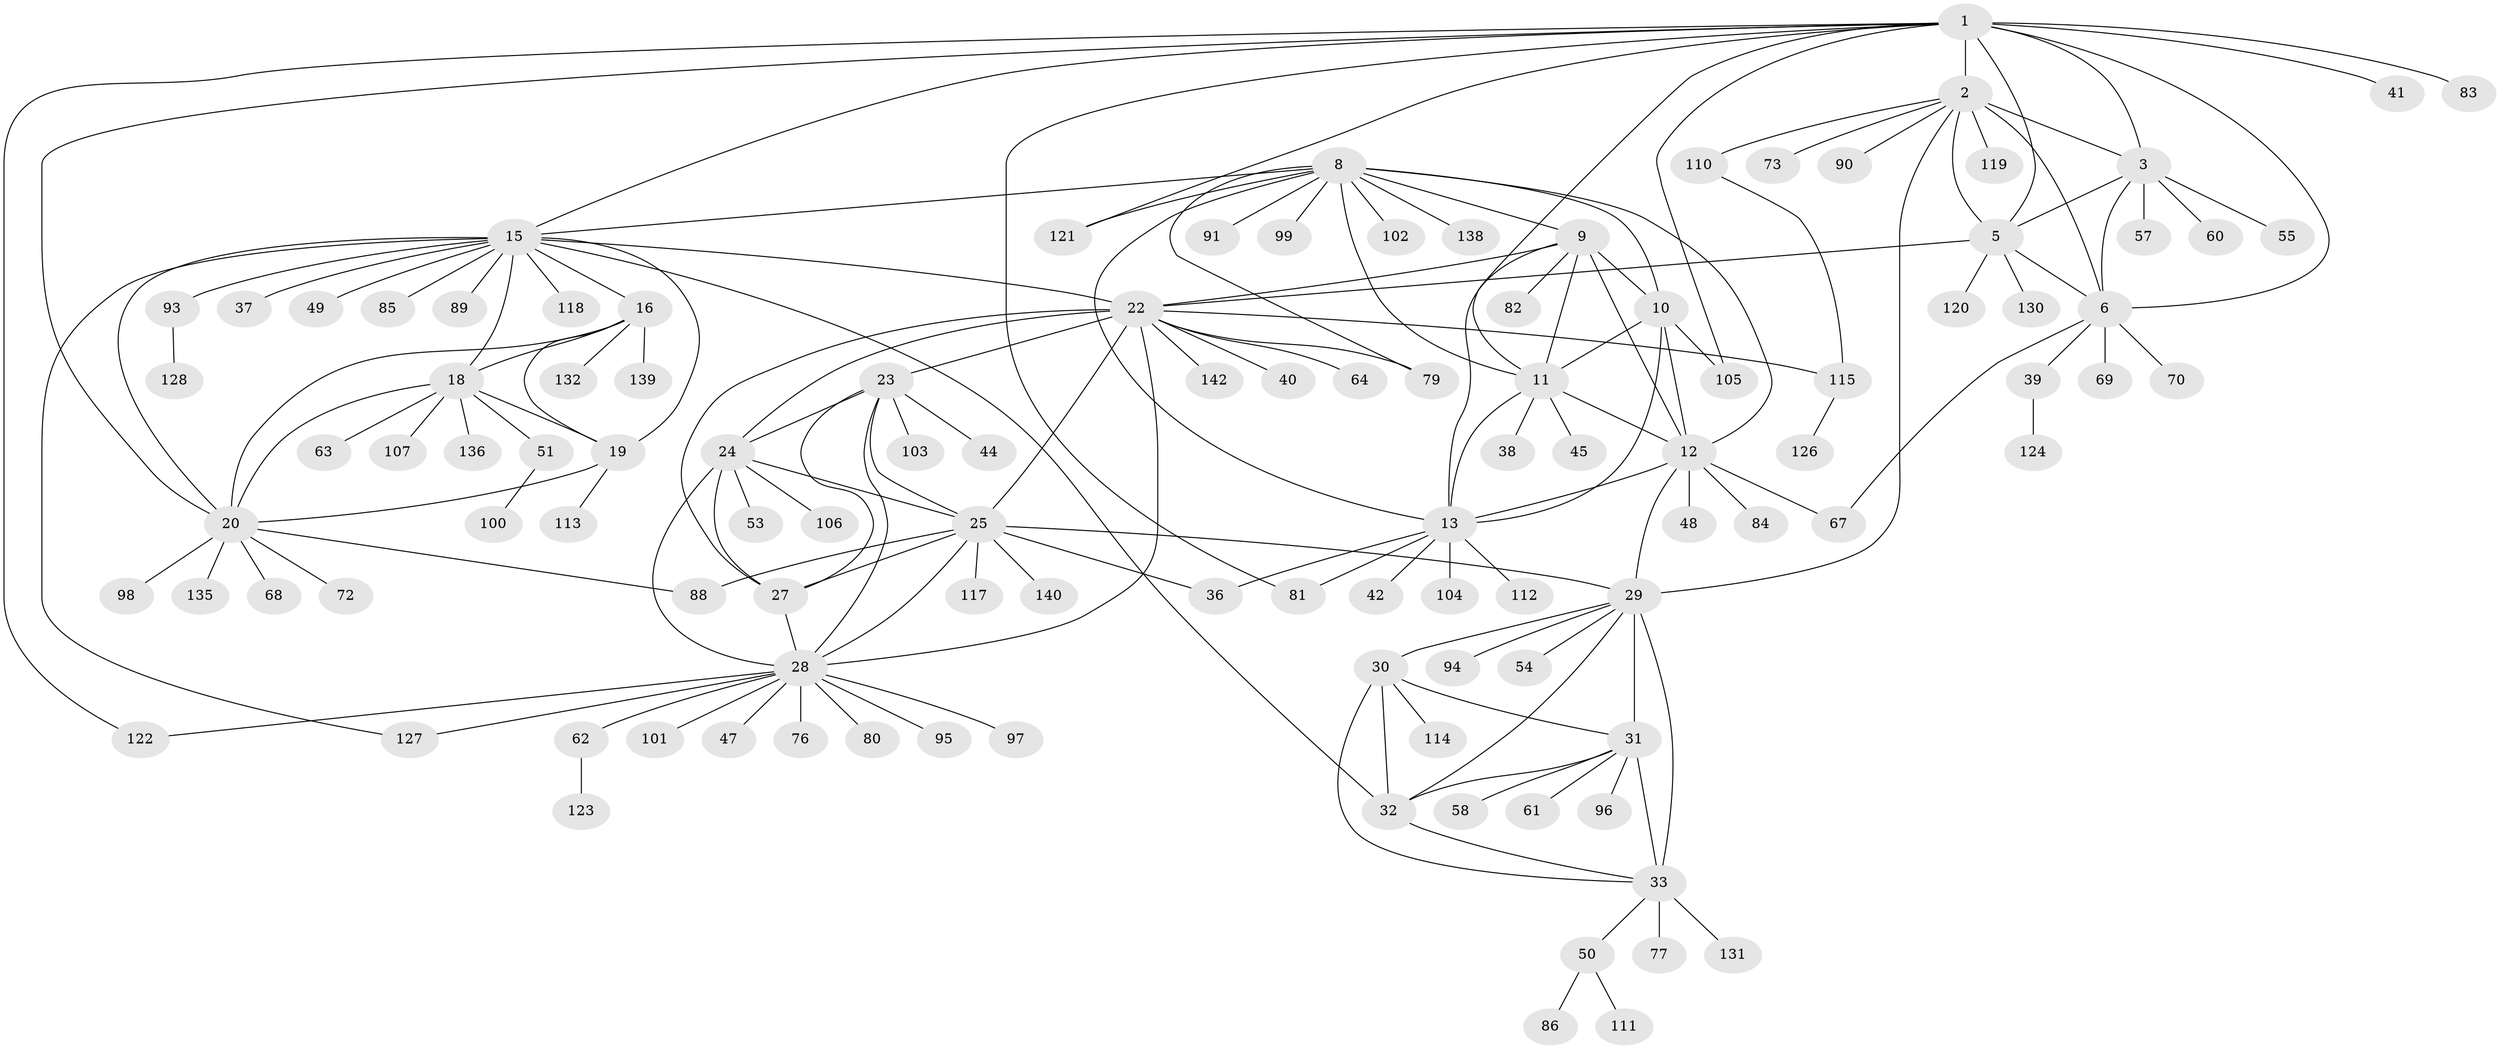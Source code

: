 // Generated by graph-tools (version 1.1) at 2025/24/03/03/25 07:24:17]
// undirected, 112 vertices, 166 edges
graph export_dot {
graph [start="1"]
  node [color=gray90,style=filled];
  1 [super="+52"];
  2 [super="+4"];
  3 [super="+7"];
  5 [super="+133"];
  6 [super="+109"];
  8 [super="+92"];
  9 [super="+141"];
  10;
  11 [super="+14"];
  12 [super="+71"];
  13 [super="+129"];
  15 [super="+17"];
  16 [super="+59"];
  18 [super="+66"];
  19 [super="+108"];
  20 [super="+21"];
  22 [super="+26"];
  23 [super="+116"];
  24 [super="+56"];
  25 [super="+87"];
  27 [super="+74"];
  28 [super="+46"];
  29 [super="+34"];
  30 [super="+43"];
  31 [super="+65"];
  32 [super="+78"];
  33 [super="+35"];
  36;
  37;
  38;
  39;
  40;
  41;
  42;
  44;
  45;
  47;
  48;
  49;
  50;
  51;
  53;
  54;
  55 [super="+125"];
  57;
  58;
  60;
  61;
  62;
  63;
  64;
  67;
  68 [super="+75"];
  69;
  70;
  72;
  73;
  76;
  77;
  79;
  80;
  81 [super="+137"];
  82;
  83;
  84;
  85;
  86;
  88;
  89;
  90;
  91;
  93;
  94;
  95;
  96;
  97 [super="+134"];
  98;
  99;
  100;
  101;
  102;
  103;
  104;
  105;
  106;
  107;
  110;
  111;
  112;
  113;
  114;
  115;
  117;
  118;
  119;
  120;
  121;
  122;
  123;
  124;
  126;
  127;
  128;
  130;
  131;
  132;
  135;
  136;
  138;
  139;
  140;
  142;
  1 -- 2 [weight=2];
  1 -- 3 [weight=2];
  1 -- 5;
  1 -- 6;
  1 -- 20;
  1 -- 41;
  1 -- 83;
  1 -- 121;
  1 -- 122;
  1 -- 105;
  1 -- 15;
  1 -- 11;
  1 -- 81;
  2 -- 3 [weight=4];
  2 -- 5 [weight=2];
  2 -- 6 [weight=2];
  2 -- 90;
  2 -- 29;
  2 -- 73;
  2 -- 110;
  2 -- 119;
  3 -- 5 [weight=2];
  3 -- 6 [weight=2];
  3 -- 55;
  3 -- 57;
  3 -- 60;
  5 -- 6;
  5 -- 120;
  5 -- 130;
  5 -- 22;
  6 -- 39;
  6 -- 67;
  6 -- 69;
  6 -- 70;
  8 -- 9;
  8 -- 10;
  8 -- 11 [weight=2];
  8 -- 12;
  8 -- 13;
  8 -- 15;
  8 -- 79;
  8 -- 91;
  8 -- 99;
  8 -- 102;
  8 -- 121;
  8 -- 138;
  9 -- 10;
  9 -- 11 [weight=2];
  9 -- 12;
  9 -- 13;
  9 -- 22;
  9 -- 82;
  10 -- 11 [weight=2];
  10 -- 12;
  10 -- 13;
  10 -- 105;
  11 -- 12 [weight=2];
  11 -- 13 [weight=2];
  11 -- 45;
  11 -- 38;
  12 -- 13;
  12 -- 48;
  12 -- 67;
  12 -- 84;
  12 -- 29 [weight=2];
  13 -- 36;
  13 -- 42;
  13 -- 81;
  13 -- 104;
  13 -- 112;
  15 -- 16 [weight=2];
  15 -- 18 [weight=2];
  15 -- 19 [weight=2];
  15 -- 20 [weight=4];
  15 -- 22;
  15 -- 37;
  15 -- 85;
  15 -- 118;
  15 -- 127;
  15 -- 32;
  15 -- 49;
  15 -- 89;
  15 -- 93;
  16 -- 18;
  16 -- 19;
  16 -- 20 [weight=2];
  16 -- 132;
  16 -- 139;
  18 -- 19;
  18 -- 20 [weight=2];
  18 -- 51;
  18 -- 63;
  18 -- 107;
  18 -- 136;
  19 -- 20 [weight=2];
  19 -- 113;
  20 -- 68;
  20 -- 72;
  20 -- 88;
  20 -- 98;
  20 -- 135;
  22 -- 23 [weight=2];
  22 -- 24 [weight=2];
  22 -- 25 [weight=2];
  22 -- 27 [weight=2];
  22 -- 28 [weight=2];
  22 -- 64;
  22 -- 79;
  22 -- 40;
  22 -- 142;
  22 -- 115;
  23 -- 24;
  23 -- 25;
  23 -- 27;
  23 -- 28;
  23 -- 44;
  23 -- 103;
  24 -- 25;
  24 -- 27;
  24 -- 28;
  24 -- 53;
  24 -- 106;
  25 -- 27;
  25 -- 28;
  25 -- 36;
  25 -- 88;
  25 -- 117;
  25 -- 140;
  25 -- 29;
  27 -- 28;
  28 -- 47;
  28 -- 62;
  28 -- 80;
  28 -- 95;
  28 -- 97;
  28 -- 101;
  28 -- 127;
  28 -- 122;
  28 -- 76;
  29 -- 30 [weight=2];
  29 -- 31 [weight=2];
  29 -- 32 [weight=2];
  29 -- 33 [weight=4];
  29 -- 54;
  29 -- 94;
  30 -- 31;
  30 -- 32;
  30 -- 33 [weight=2];
  30 -- 114;
  31 -- 32;
  31 -- 33 [weight=2];
  31 -- 58;
  31 -- 61;
  31 -- 96;
  32 -- 33 [weight=2];
  33 -- 131;
  33 -- 50;
  33 -- 77;
  39 -- 124;
  50 -- 86;
  50 -- 111;
  51 -- 100;
  62 -- 123;
  93 -- 128;
  110 -- 115;
  115 -- 126;
}
